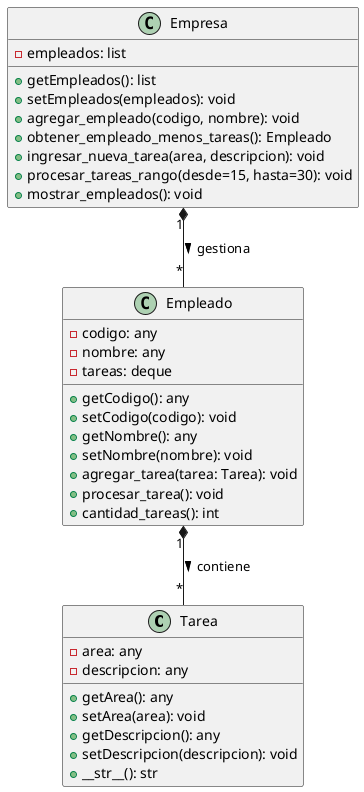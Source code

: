 @startuml
class Tarea {
    - area: any
    - descripcion: any
    + getArea(): any
    + setArea(area): void
    + getDescripcion(): any
    + setDescripcion(descripcion): void
    + __str__(): str
}

class Empleado {
    - codigo: any
    - nombre: any
    - tareas: deque
    + getCodigo(): any
    + setCodigo(codigo): void
    + getNombre(): any
    + setNombre(nombre): void
    + agregar_tarea(tarea: Tarea): void
    + procesar_tarea(): void
    + cantidad_tareas(): int
}

class Empresa {
    - empleados: list
    + getEmpleados(): list
    + setEmpleados(empleados): void
    + agregar_empleado(codigo, nombre): void
    + obtener_empleado_menos_tareas(): Empleado
    + ingresar_nueva_tarea(area, descripcion): void
    + procesar_tareas_rango(desde=15, hasta=30): void
    + mostrar_empleados(): void
}

Empleado "1" *-- "*" Tarea : contiene >
Empresa "1" *-- "*" Empleado : gestiona >

@enduml
